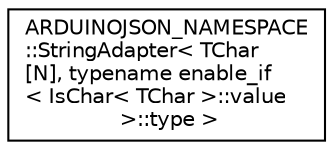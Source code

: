 digraph "Graphical Class Hierarchy"
{
 // LATEX_PDF_SIZE
  edge [fontname="Helvetica",fontsize="10",labelfontname="Helvetica",labelfontsize="10"];
  node [fontname="Helvetica",fontsize="10",shape=record];
  rankdir="LR";
  Node0 [label="ARDUINOJSON_NAMESPACE\l::StringAdapter\< TChar\l[N], typename enable_if\l\< IsChar\< TChar \>::value\l \>::type \>",height=0.2,width=0.4,color="black", fillcolor="white", style="filled",URL="$structARDUINOJSON__NAMESPACE_1_1StringAdapter_3_01TChar_0fN_0e_00_01typename_01enable__if_3_01Isfc01bc415a81d32d5f0a4f0937e0fdeb.html",tooltip=" "];
}
